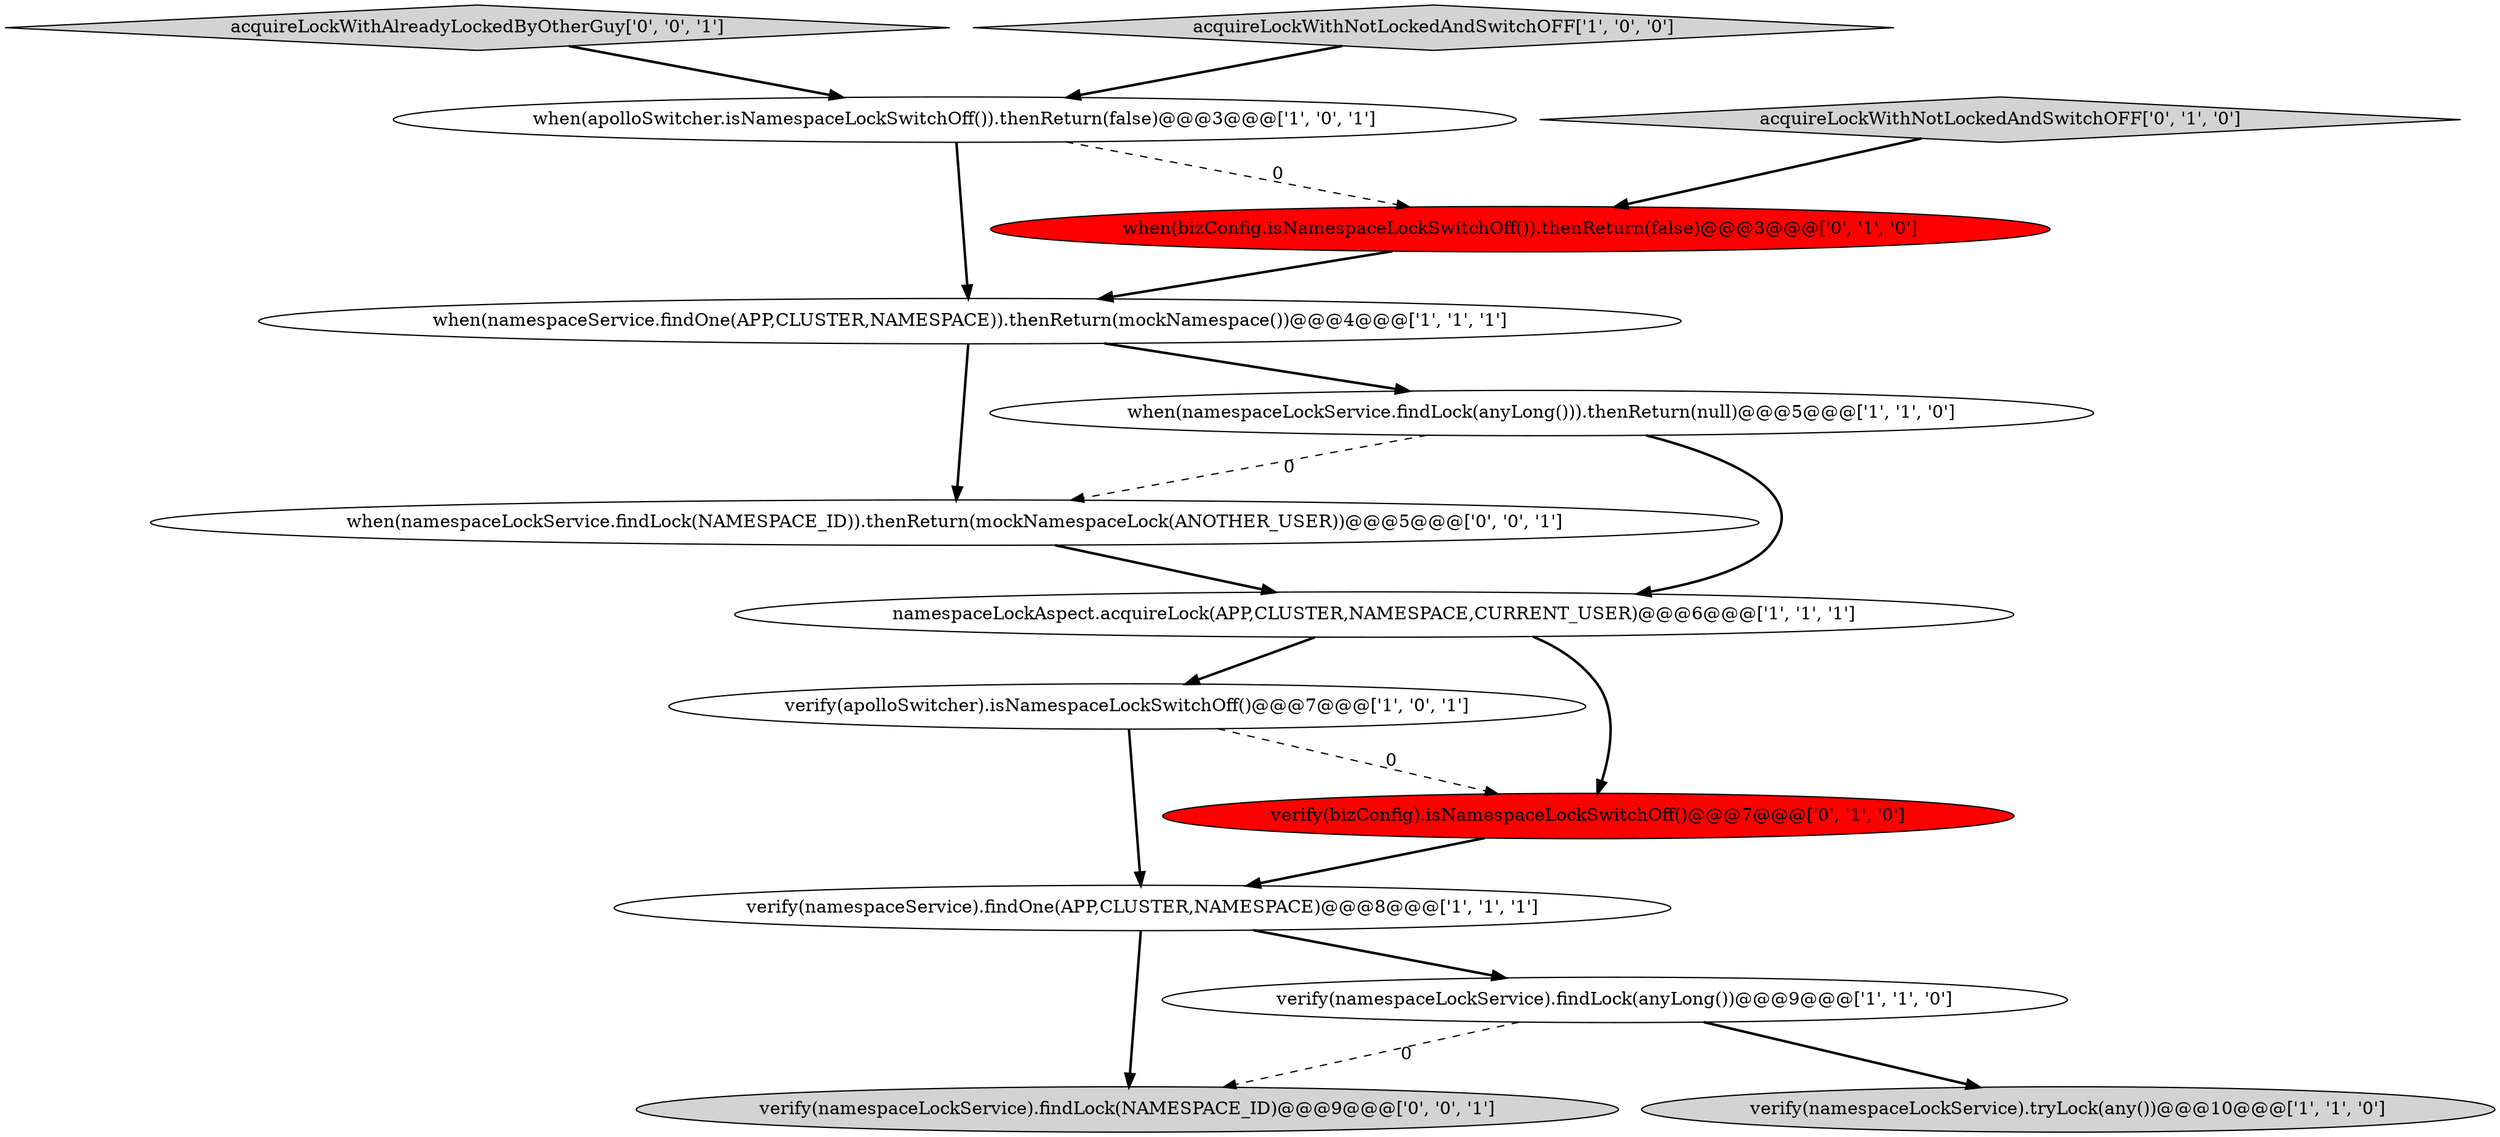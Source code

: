 digraph {
9 [style = filled, label = "when(bizConfig.isNamespaceLockSwitchOff()).thenReturn(false)@@@3@@@['0', '1', '0']", fillcolor = red, shape = ellipse image = "AAA1AAABBB2BBB"];
5 [style = filled, label = "verify(apolloSwitcher).isNamespaceLockSwitchOff()@@@7@@@['1', '0', '1']", fillcolor = white, shape = ellipse image = "AAA0AAABBB1BBB"];
1 [style = filled, label = "verify(namespaceLockService).tryLock(any())@@@10@@@['1', '1', '0']", fillcolor = lightgray, shape = ellipse image = "AAA0AAABBB1BBB"];
11 [style = filled, label = "verify(bizConfig).isNamespaceLockSwitchOff()@@@7@@@['0', '1', '0']", fillcolor = red, shape = ellipse image = "AAA1AAABBB2BBB"];
13 [style = filled, label = "when(namespaceLockService.findLock(NAMESPACE_ID)).thenReturn(mockNamespaceLock(ANOTHER_USER))@@@5@@@['0', '0', '1']", fillcolor = white, shape = ellipse image = "AAA0AAABBB3BBB"];
3 [style = filled, label = "namespaceLockAspect.acquireLock(APP,CLUSTER,NAMESPACE,CURRENT_USER)@@@6@@@['1', '1', '1']", fillcolor = white, shape = ellipse image = "AAA0AAABBB1BBB"];
8 [style = filled, label = "verify(namespaceService).findOne(APP,CLUSTER,NAMESPACE)@@@8@@@['1', '1', '1']", fillcolor = white, shape = ellipse image = "AAA0AAABBB1BBB"];
10 [style = filled, label = "acquireLockWithNotLockedAndSwitchOFF['0', '1', '0']", fillcolor = lightgray, shape = diamond image = "AAA0AAABBB2BBB"];
7 [style = filled, label = "when(namespaceLockService.findLock(anyLong())).thenReturn(null)@@@5@@@['1', '1', '0']", fillcolor = white, shape = ellipse image = "AAA0AAABBB1BBB"];
12 [style = filled, label = "verify(namespaceLockService).findLock(NAMESPACE_ID)@@@9@@@['0', '0', '1']", fillcolor = lightgray, shape = ellipse image = "AAA0AAABBB3BBB"];
14 [style = filled, label = "acquireLockWithAlreadyLockedByOtherGuy['0', '0', '1']", fillcolor = lightgray, shape = diamond image = "AAA0AAABBB3BBB"];
0 [style = filled, label = "verify(namespaceLockService).findLock(anyLong())@@@9@@@['1', '1', '0']", fillcolor = white, shape = ellipse image = "AAA0AAABBB1BBB"];
2 [style = filled, label = "acquireLockWithNotLockedAndSwitchOFF['1', '0', '0']", fillcolor = lightgray, shape = diamond image = "AAA0AAABBB1BBB"];
6 [style = filled, label = "when(apolloSwitcher.isNamespaceLockSwitchOff()).thenReturn(false)@@@3@@@['1', '0', '1']", fillcolor = white, shape = ellipse image = "AAA0AAABBB1BBB"];
4 [style = filled, label = "when(namespaceService.findOne(APP,CLUSTER,NAMESPACE)).thenReturn(mockNamespace())@@@4@@@['1', '1', '1']", fillcolor = white, shape = ellipse image = "AAA0AAABBB1BBB"];
8->0 [style = bold, label=""];
3->11 [style = bold, label=""];
11->8 [style = bold, label=""];
5->8 [style = bold, label=""];
6->4 [style = bold, label=""];
7->3 [style = bold, label=""];
3->5 [style = bold, label=""];
10->9 [style = bold, label=""];
7->13 [style = dashed, label="0"];
0->12 [style = dashed, label="0"];
13->3 [style = bold, label=""];
5->11 [style = dashed, label="0"];
0->1 [style = bold, label=""];
2->6 [style = bold, label=""];
8->12 [style = bold, label=""];
4->7 [style = bold, label=""];
14->6 [style = bold, label=""];
9->4 [style = bold, label=""];
4->13 [style = bold, label=""];
6->9 [style = dashed, label="0"];
}
